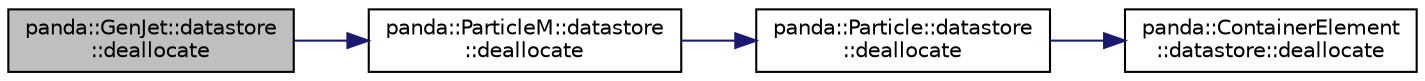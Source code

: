 digraph "panda::GenJet::datastore::deallocate"
{
 // INTERACTIVE_SVG=YES
  edge [fontname="Helvetica",fontsize="10",labelfontname="Helvetica",labelfontsize="10"];
  node [fontname="Helvetica",fontsize="10",shape=record];
  rankdir="LR";
  Node1 [label="panda::GenJet::datastore\l::deallocate",height=0.2,width=0.4,color="black", fillcolor="grey75", style="filled" fontcolor="black"];
  Node1 -> Node2 [color="midnightblue",fontsize="10",style="solid"];
  Node2 [label="panda::ParticleM::datastore\l::deallocate",height=0.2,width=0.4,color="black", fillcolor="white", style="filled",URL="$structpanda_1_1ParticleM_1_1datastore.html#a85c4ce11f1d7c6944a525ad2488880aa"];
  Node2 -> Node3 [color="midnightblue",fontsize="10",style="solid"];
  Node3 [label="panda::Particle::datastore\l::deallocate",height=0.2,width=0.4,color="black", fillcolor="white", style="filled",URL="$structpanda_1_1Particle_1_1datastore.html#ad741e5ab6ebeb9ca897ba9472d0dea36"];
  Node3 -> Node4 [color="midnightblue",fontsize="10",style="solid"];
  Node4 [label="panda::ContainerElement\l::datastore::deallocate",height=0.2,width=0.4,color="black", fillcolor="white", style="filled",URL="$structpanda_1_1ContainerElement_1_1datastore.html#a8827cbb1304b781fcba764a6bf4cbcc1"];
}
